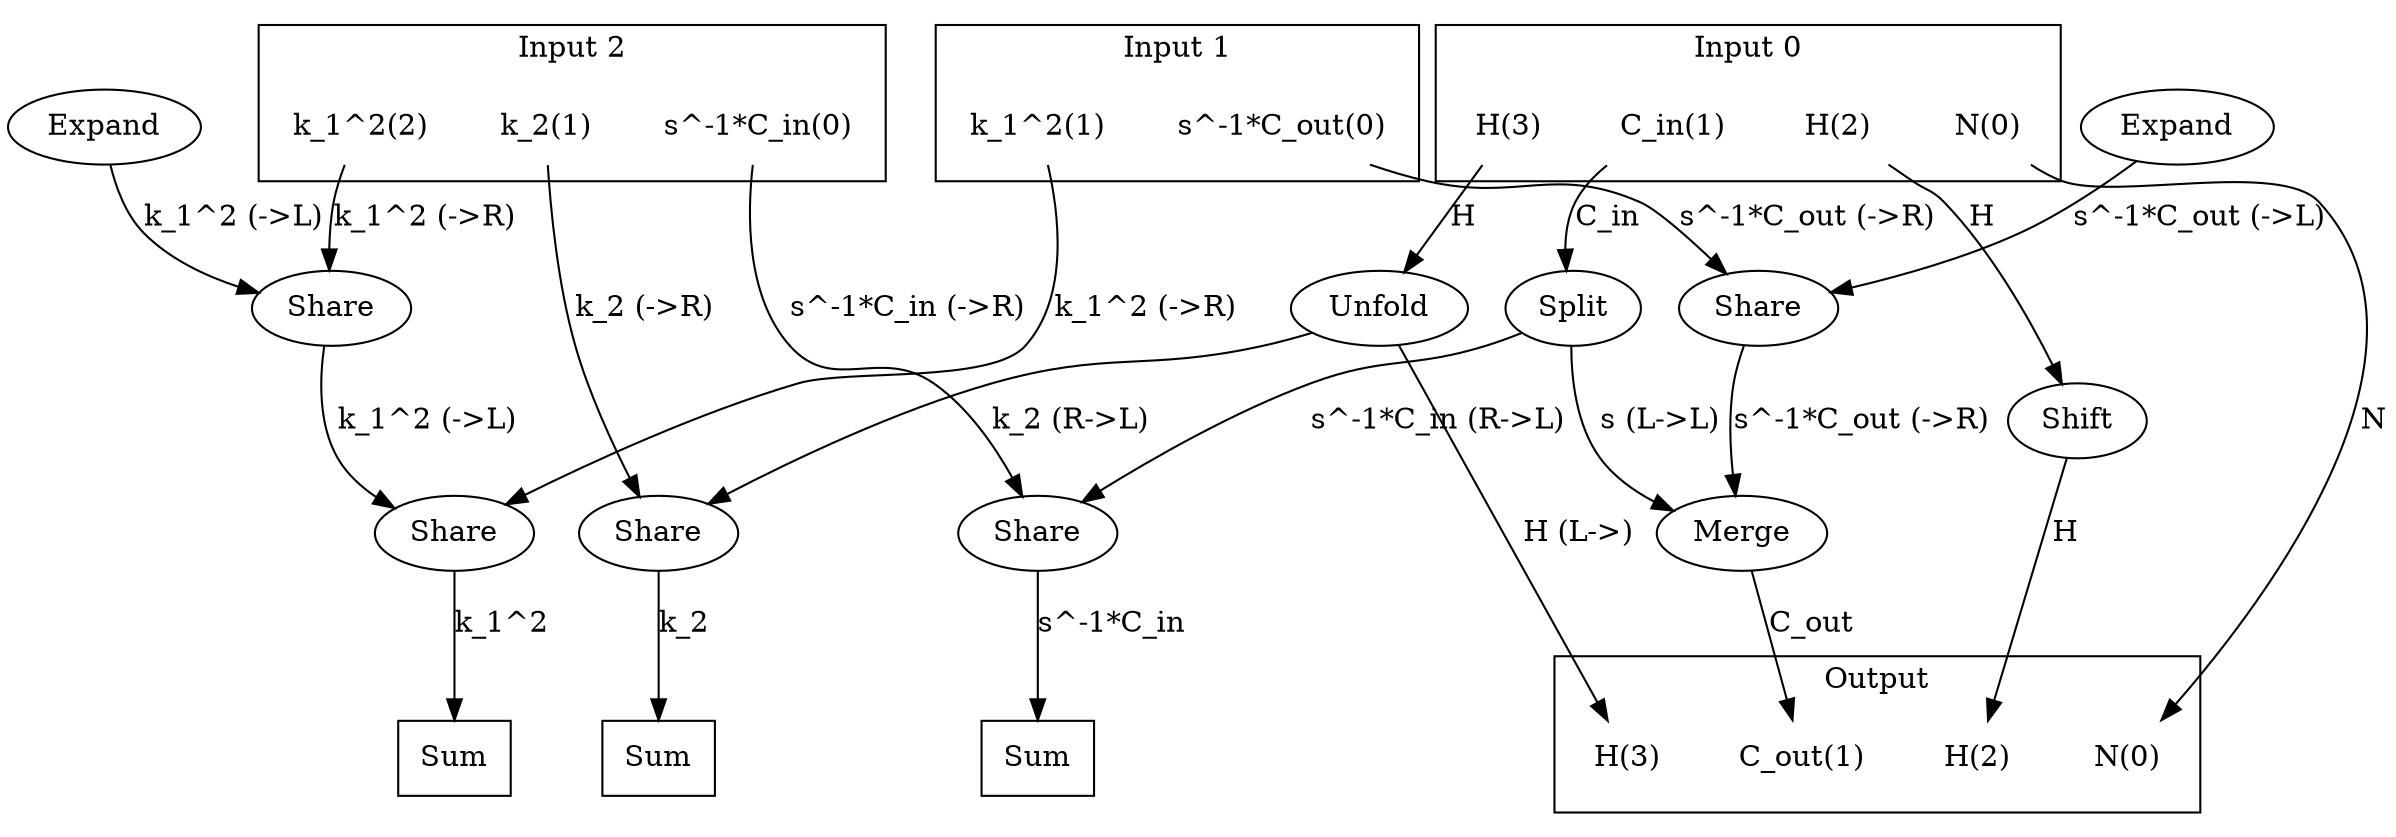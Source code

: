 digraph kernel_generated {
newrank = true;
op_0x560419917320 [label="Share"];
op_0x560419917370 [label="Share"];
op_0x560419917460 [label="Share"];
op_0x560419917778 [label="Expand"];
op_0x5604199177b8 [label="Expand"];
op_0x560419917f80 [label="Shift"];
op_0x5604199197c0 [label="Merge"];
op_0x560419919b40 [label="Unfold"];
op_0x56041991c9f0 [label="Share"];
op_0x56041991ca40 [label="Share"];
op_0x56041991fd20 [label="Split"];
reduce_0x7fc32c003ee8 [label="Sum", shape=box];
reduce_0x7fc32c003cc0 [label="Sum", shape=box];
reduce_0x7fc32c007668 [label="Sum", shape=box];
subgraph cluster_out {
label = "Output";
out_0 [label="N(0)", shape=none];
out_1 [label="C_out(1)", shape=none];
out_2 [label="H(2)", shape=none];
out_3 [label="H(3)", shape=none];
}
{ rank = same;
reduce_0x7fc32c003ee8;
reduce_0x7fc32c003cc0;
reduce_0x7fc32c007668;
out_0;
out_1;
out_2;
out_3;
}
subgraph cluster_in_0 {
label = "Input 0";
in_0_0 [label="N(0)", shape=none];
in_0_1 [label="C_in(1)", shape=none];
in_0_2 [label="H(2)", shape=none];
in_0_3 [label="H(3)", shape=none];
}
subgraph cluster_in_1 {
label = "Input 1";
in_1_0 [label="s^-1*C_out(0)", shape=none];
in_1_1 [label="k_1^2(1)", shape=none];
}
subgraph cluster_in_2 {
label = "Input 2";
in_2_0 [label="s^-1*C_in(0)", shape=none];
in_2_1 [label="k_2(1)", shape=none];
in_2_2 [label="k_1^2(2)", shape=none];
}
{ rank = same;
in_0_0;
in_0_1;
in_0_2;
in_0_3;
in_1_0;
in_1_1;
in_2_0;
in_2_1;
in_2_2;
}
in_0_0 -> out_0 [label="N"];
in_0_1 -> op_0x56041991fd20 [label="C_in"];
in_0_2 -> op_0x560419917f80 [label="H"];
in_0_3 -> op_0x560419919b40 [label="H"];
in_1_0 -> op_0x560419917370 [label="s^-1*C_out (->R)"];
in_1_1 -> op_0x560419917320 [label="k_1^2 (->R)"];
in_2_0 -> op_0x56041991c9f0 [label="s^-1*C_in (->R)"];
in_2_1 -> op_0x56041991ca40 [label="k_2 (->R)"];
in_2_2 -> op_0x560419917460 [label="k_1^2 (->R)"];
op_0x5604199197c0 -> out_1 [label="C_out"];
op_0x560419917f80 -> out_2 [label="H"];
op_0x560419919b40 -> out_3 [label="H (L->)"];
op_0x560419917460 -> op_0x560419917320 [label="k_1^2 (->L)"];
op_0x560419917778 -> op_0x560419917370 [label="s^-1*C_out (->L)"];
op_0x5604199177b8 -> op_0x560419917460 [label="k_1^2 (->L)"];
op_0x56041991fd20 -> op_0x5604199197c0 [label="s (L->L)"];
op_0x560419917370 -> op_0x5604199197c0 [label="s^-1*C_out (->R)"];
op_0x56041991fd20 -> op_0x56041991c9f0 [label="s^-1*C_in (R->L)"];
op_0x560419919b40 -> op_0x56041991ca40 [label="k_2 (R->L)"];
op_0x560419917320 -> reduce_0x7fc32c003cc0 [label="k_1^2"];
op_0x56041991ca40 -> reduce_0x7fc32c003ee8 [label="k_2"];
op_0x56041991c9f0 -> reduce_0x7fc32c007668 [label="s^-1*C_in"];
}
